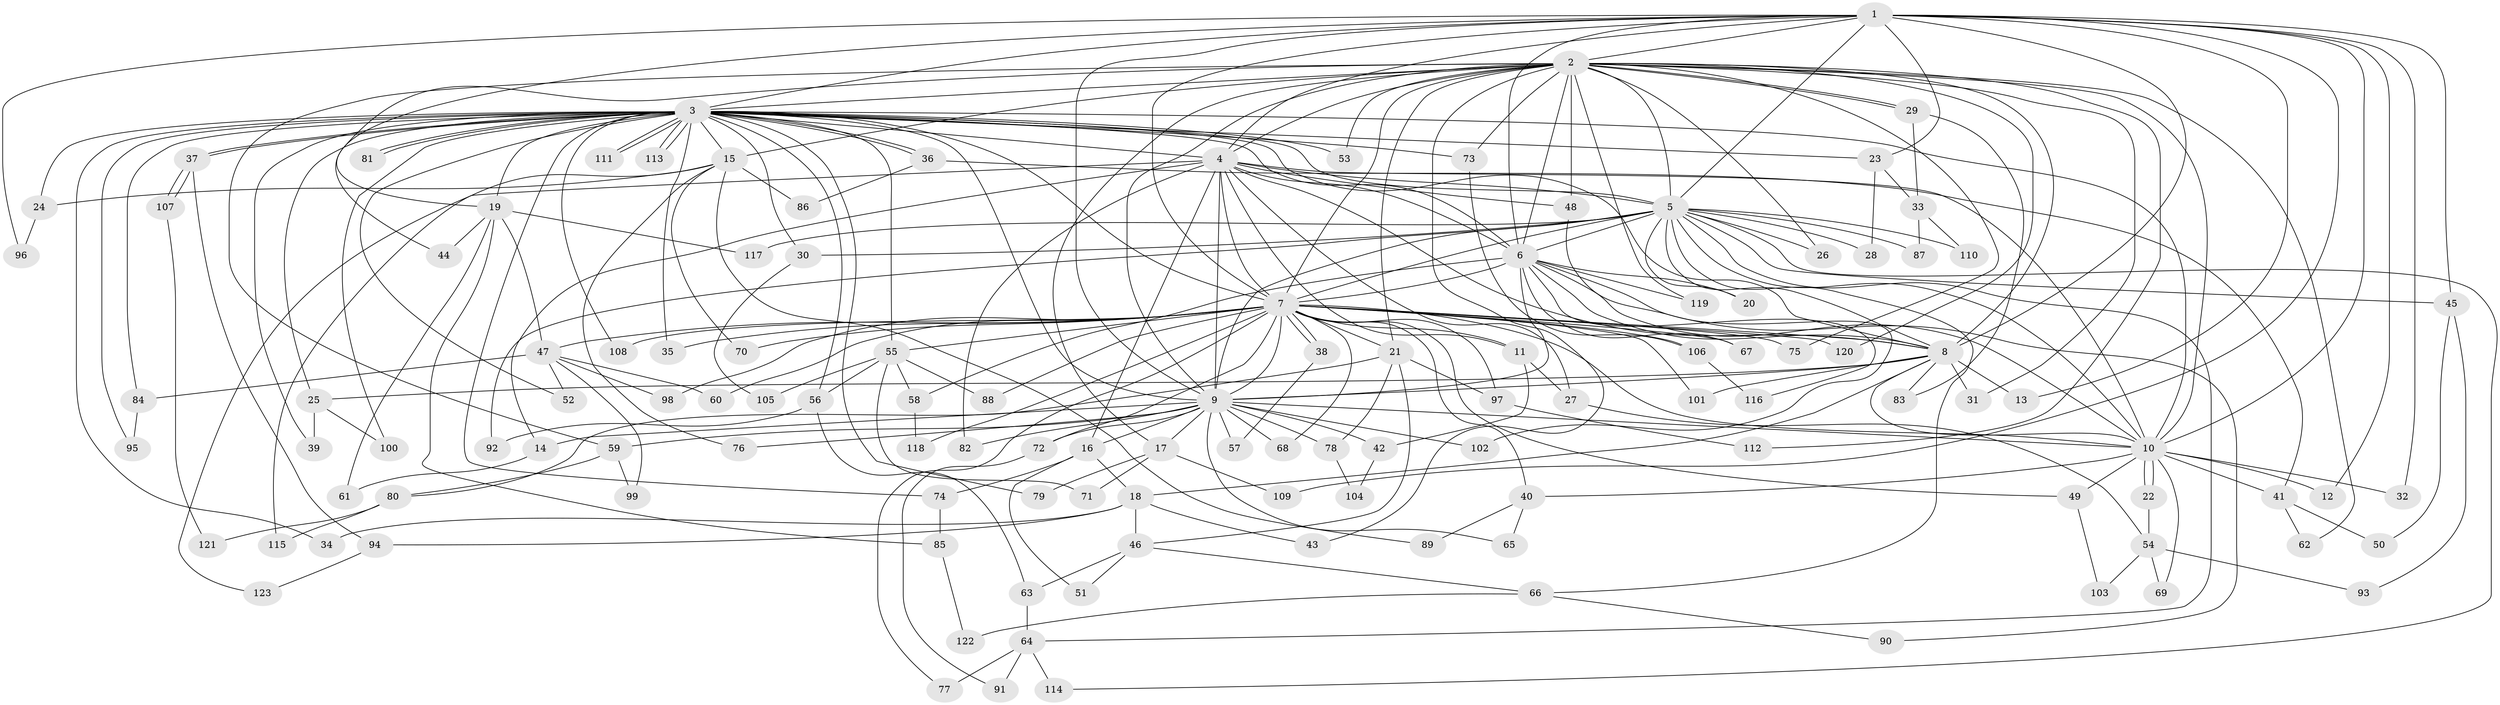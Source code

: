 // coarse degree distribution, {17: 0.02, 12: 0.04, 32: 0.02, 18: 0.02, 13: 0.06, 10: 0.02, 2: 0.28, 6: 0.12, 9: 0.02, 5: 0.08, 4: 0.04, 3: 0.18, 7: 0.02, 8: 0.02, 1: 0.06}
// Generated by graph-tools (version 1.1) at 2025/49/03/04/25 22:49:37]
// undirected, 123 vertices, 271 edges
graph export_dot {
  node [color=gray90,style=filled];
  1;
  2;
  3;
  4;
  5;
  6;
  7;
  8;
  9;
  10;
  11;
  12;
  13;
  14;
  15;
  16;
  17;
  18;
  19;
  20;
  21;
  22;
  23;
  24;
  25;
  26;
  27;
  28;
  29;
  30;
  31;
  32;
  33;
  34;
  35;
  36;
  37;
  38;
  39;
  40;
  41;
  42;
  43;
  44;
  45;
  46;
  47;
  48;
  49;
  50;
  51;
  52;
  53;
  54;
  55;
  56;
  57;
  58;
  59;
  60;
  61;
  62;
  63;
  64;
  65;
  66;
  67;
  68;
  69;
  70;
  71;
  72;
  73;
  74;
  75;
  76;
  77;
  78;
  79;
  80;
  81;
  82;
  83;
  84;
  85;
  86;
  87;
  88;
  89;
  90;
  91;
  92;
  93;
  94;
  95;
  96;
  97;
  98;
  99;
  100;
  101;
  102;
  103;
  104;
  105;
  106;
  107;
  108;
  109;
  110;
  111;
  112;
  113;
  114;
  115;
  116;
  117;
  118;
  119;
  120;
  121;
  122;
  123;
  1 -- 2;
  1 -- 3;
  1 -- 4;
  1 -- 5;
  1 -- 6;
  1 -- 7;
  1 -- 8;
  1 -- 9;
  1 -- 10;
  1 -- 12;
  1 -- 13;
  1 -- 19;
  1 -- 23;
  1 -- 32;
  1 -- 45;
  1 -- 96;
  1 -- 109;
  2 -- 3;
  2 -- 4;
  2 -- 5;
  2 -- 6;
  2 -- 7;
  2 -- 8;
  2 -- 9;
  2 -- 10;
  2 -- 15;
  2 -- 17;
  2 -- 21;
  2 -- 26;
  2 -- 29;
  2 -- 29;
  2 -- 31;
  2 -- 43;
  2 -- 44;
  2 -- 48;
  2 -- 53;
  2 -- 59;
  2 -- 62;
  2 -- 73;
  2 -- 75;
  2 -- 112;
  2 -- 119;
  2 -- 120;
  3 -- 4;
  3 -- 5;
  3 -- 6;
  3 -- 7;
  3 -- 8;
  3 -- 9;
  3 -- 10;
  3 -- 15;
  3 -- 19;
  3 -- 23;
  3 -- 24;
  3 -- 25;
  3 -- 30;
  3 -- 34;
  3 -- 35;
  3 -- 36;
  3 -- 36;
  3 -- 37;
  3 -- 37;
  3 -- 39;
  3 -- 52;
  3 -- 53;
  3 -- 55;
  3 -- 56;
  3 -- 73;
  3 -- 74;
  3 -- 79;
  3 -- 81;
  3 -- 81;
  3 -- 84;
  3 -- 95;
  3 -- 100;
  3 -- 108;
  3 -- 111;
  3 -- 111;
  3 -- 113;
  3 -- 113;
  4 -- 5;
  4 -- 6;
  4 -- 7;
  4 -- 8;
  4 -- 9;
  4 -- 10;
  4 -- 11;
  4 -- 14;
  4 -- 16;
  4 -- 27;
  4 -- 48;
  4 -- 82;
  4 -- 123;
  5 -- 6;
  5 -- 7;
  5 -- 8;
  5 -- 9;
  5 -- 10;
  5 -- 20;
  5 -- 26;
  5 -- 28;
  5 -- 30;
  5 -- 45;
  5 -- 64;
  5 -- 66;
  5 -- 87;
  5 -- 92;
  5 -- 110;
  5 -- 114;
  5 -- 117;
  6 -- 7;
  6 -- 8;
  6 -- 9;
  6 -- 10;
  6 -- 20;
  6 -- 58;
  6 -- 67;
  6 -- 90;
  6 -- 116;
  6 -- 119;
  7 -- 8;
  7 -- 9;
  7 -- 10;
  7 -- 11;
  7 -- 21;
  7 -- 35;
  7 -- 38;
  7 -- 38;
  7 -- 40;
  7 -- 47;
  7 -- 49;
  7 -- 55;
  7 -- 60;
  7 -- 67;
  7 -- 68;
  7 -- 70;
  7 -- 72;
  7 -- 75;
  7 -- 77;
  7 -- 88;
  7 -- 97;
  7 -- 98;
  7 -- 101;
  7 -- 106;
  7 -- 108;
  7 -- 118;
  7 -- 120;
  8 -- 9;
  8 -- 10;
  8 -- 13;
  8 -- 18;
  8 -- 25;
  8 -- 31;
  8 -- 83;
  8 -- 101;
  9 -- 10;
  9 -- 14;
  9 -- 16;
  9 -- 17;
  9 -- 42;
  9 -- 57;
  9 -- 59;
  9 -- 65;
  9 -- 68;
  9 -- 72;
  9 -- 76;
  9 -- 78;
  9 -- 82;
  9 -- 102;
  10 -- 12;
  10 -- 22;
  10 -- 22;
  10 -- 32;
  10 -- 40;
  10 -- 41;
  10 -- 49;
  10 -- 69;
  11 -- 27;
  11 -- 42;
  14 -- 61;
  15 -- 24;
  15 -- 70;
  15 -- 76;
  15 -- 86;
  15 -- 89;
  15 -- 115;
  16 -- 18;
  16 -- 51;
  16 -- 74;
  17 -- 71;
  17 -- 79;
  17 -- 109;
  18 -- 34;
  18 -- 43;
  18 -- 46;
  18 -- 94;
  19 -- 44;
  19 -- 47;
  19 -- 61;
  19 -- 85;
  19 -- 117;
  21 -- 46;
  21 -- 78;
  21 -- 80;
  21 -- 97;
  22 -- 54;
  23 -- 28;
  23 -- 33;
  24 -- 96;
  25 -- 39;
  25 -- 100;
  27 -- 54;
  29 -- 33;
  29 -- 83;
  30 -- 105;
  33 -- 87;
  33 -- 110;
  36 -- 41;
  36 -- 86;
  37 -- 94;
  37 -- 107;
  37 -- 107;
  38 -- 57;
  40 -- 65;
  40 -- 89;
  41 -- 50;
  41 -- 62;
  42 -- 104;
  45 -- 50;
  45 -- 93;
  46 -- 51;
  46 -- 63;
  46 -- 66;
  47 -- 52;
  47 -- 60;
  47 -- 84;
  47 -- 98;
  47 -- 99;
  48 -- 102;
  49 -- 103;
  54 -- 69;
  54 -- 93;
  54 -- 103;
  55 -- 56;
  55 -- 58;
  55 -- 71;
  55 -- 88;
  55 -- 105;
  56 -- 63;
  56 -- 92;
  58 -- 118;
  59 -- 80;
  59 -- 99;
  63 -- 64;
  64 -- 77;
  64 -- 91;
  64 -- 114;
  66 -- 90;
  66 -- 122;
  72 -- 91;
  73 -- 106;
  74 -- 85;
  78 -- 104;
  80 -- 115;
  80 -- 121;
  84 -- 95;
  85 -- 122;
  94 -- 123;
  97 -- 112;
  106 -- 116;
  107 -- 121;
}
